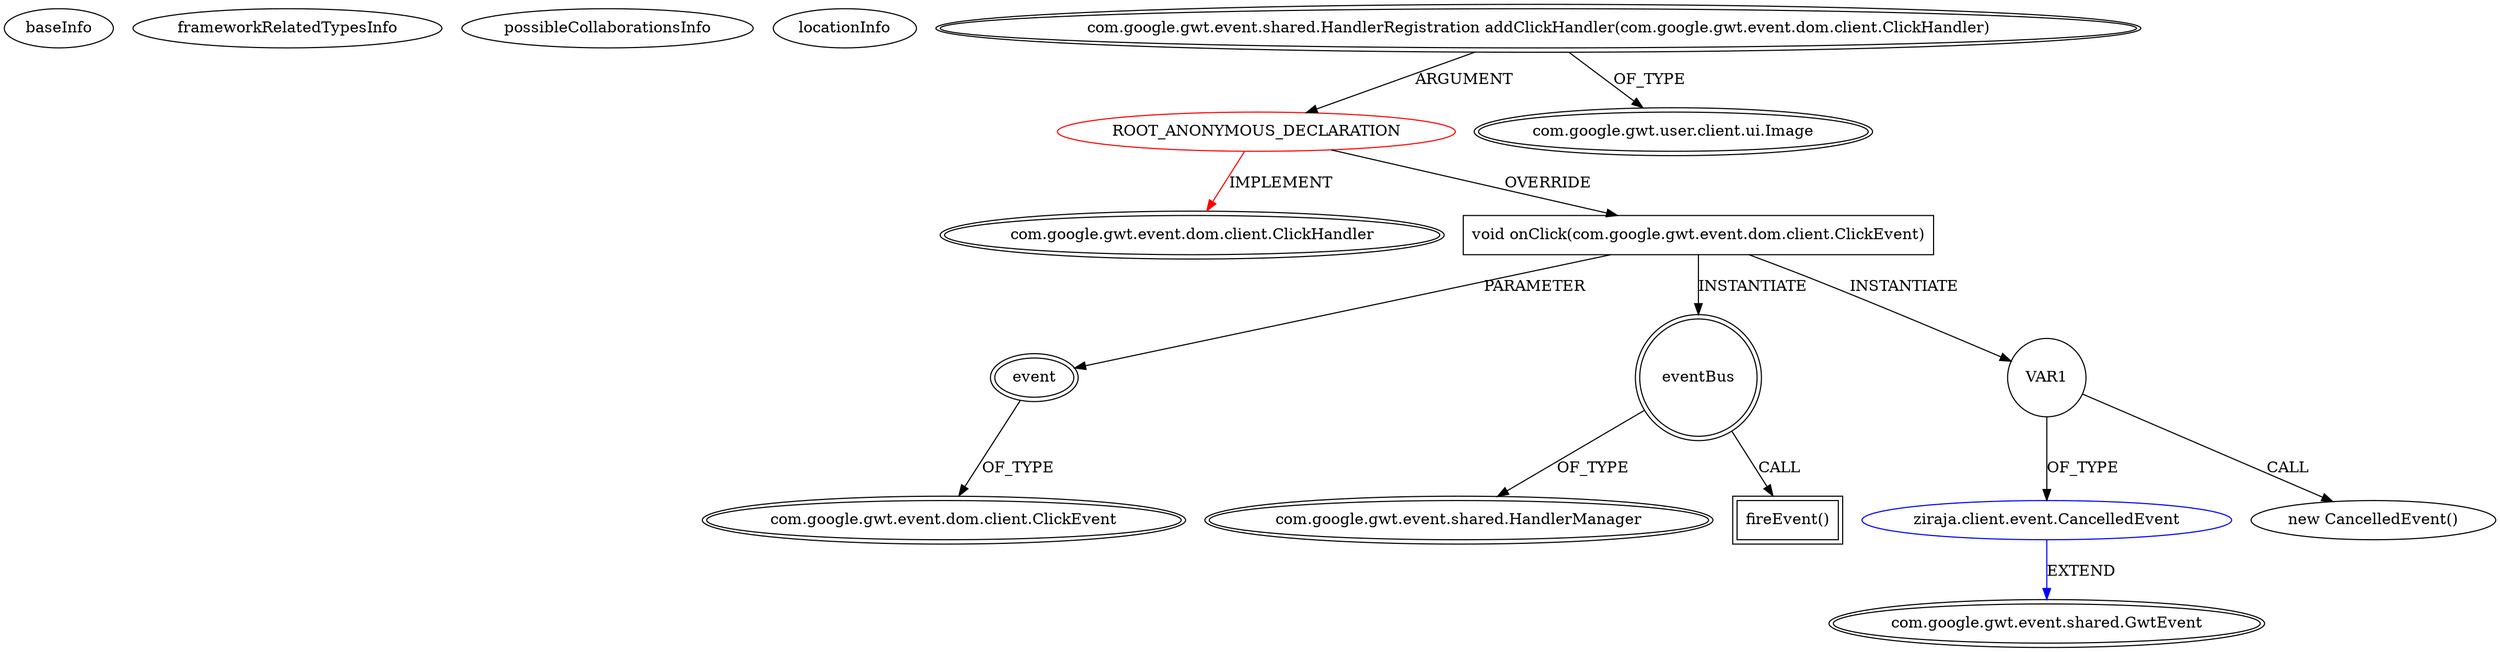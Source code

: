 digraph {
baseInfo[graphId=404,category="extension_graph",isAnonymous=true,possibleRelation=true]
frameworkRelatedTypesInfo[0="com.google.gwt.event.dom.client.ClickHandler"]
possibleCollaborationsInfo[0="404~OVERRIDING_METHOD_DECLARATION-INSTANTIATION-~com.google.gwt.event.dom.client.ClickHandler ~com.google.gwt.event.shared.GwtEvent ~true~false"]
locationInfo[projectName="Tok-Ziraja222",filePath="/Tok-Ziraja222/Ziraja222-master/src/ziraja/client/Ziraja.java",contextSignature="void onModuleLoad()",graphId="404"]
0[label="ROOT_ANONYMOUS_DECLARATION",vertexType="ROOT_ANONYMOUS_DECLARATION",isFrameworkType=false,color=red]
1[label="com.google.gwt.event.dom.client.ClickHandler",vertexType="FRAMEWORK_INTERFACE_TYPE",isFrameworkType=true,peripheries=2]
2[label="com.google.gwt.event.shared.HandlerRegistration addClickHandler(com.google.gwt.event.dom.client.ClickHandler)",vertexType="OUTSIDE_CALL",isFrameworkType=true,peripheries=2]
3[label="com.google.gwt.user.client.ui.Image",vertexType="FRAMEWORK_CLASS_TYPE",isFrameworkType=true,peripheries=2]
4[label="void onClick(com.google.gwt.event.dom.client.ClickEvent)",vertexType="OVERRIDING_METHOD_DECLARATION",isFrameworkType=false,shape=box]
5[label="event",vertexType="PARAMETER_DECLARATION",isFrameworkType=true,peripheries=2]
6[label="com.google.gwt.event.dom.client.ClickEvent",vertexType="FRAMEWORK_CLASS_TYPE",isFrameworkType=true,peripheries=2]
7[label="eventBus",vertexType="VARIABLE_EXPRESION",isFrameworkType=true,peripheries=2,shape=circle]
9[label="com.google.gwt.event.shared.HandlerManager",vertexType="FRAMEWORK_CLASS_TYPE",isFrameworkType=true,peripheries=2]
8[label="fireEvent()",vertexType="INSIDE_CALL",isFrameworkType=true,peripheries=2,shape=box]
11[label="VAR1",vertexType="VARIABLE_EXPRESION",isFrameworkType=false,shape=circle]
12[label="ziraja.client.event.CancelledEvent",vertexType="REFERENCE_CLIENT_CLASS_DECLARATION",isFrameworkType=false,color=blue]
13[label="com.google.gwt.event.shared.GwtEvent",vertexType="FRAMEWORK_CLASS_TYPE",isFrameworkType=true,peripheries=2]
10[label="new CancelledEvent()",vertexType="CONSTRUCTOR_CALL",isFrameworkType=false]
0->1[label="IMPLEMENT",color=red]
2->0[label="ARGUMENT"]
2->3[label="OF_TYPE"]
0->4[label="OVERRIDE"]
5->6[label="OF_TYPE"]
4->5[label="PARAMETER"]
4->7[label="INSTANTIATE"]
7->9[label="OF_TYPE"]
7->8[label="CALL"]
4->11[label="INSTANTIATE"]
12->13[label="EXTEND",color=blue]
11->12[label="OF_TYPE"]
11->10[label="CALL"]
}
